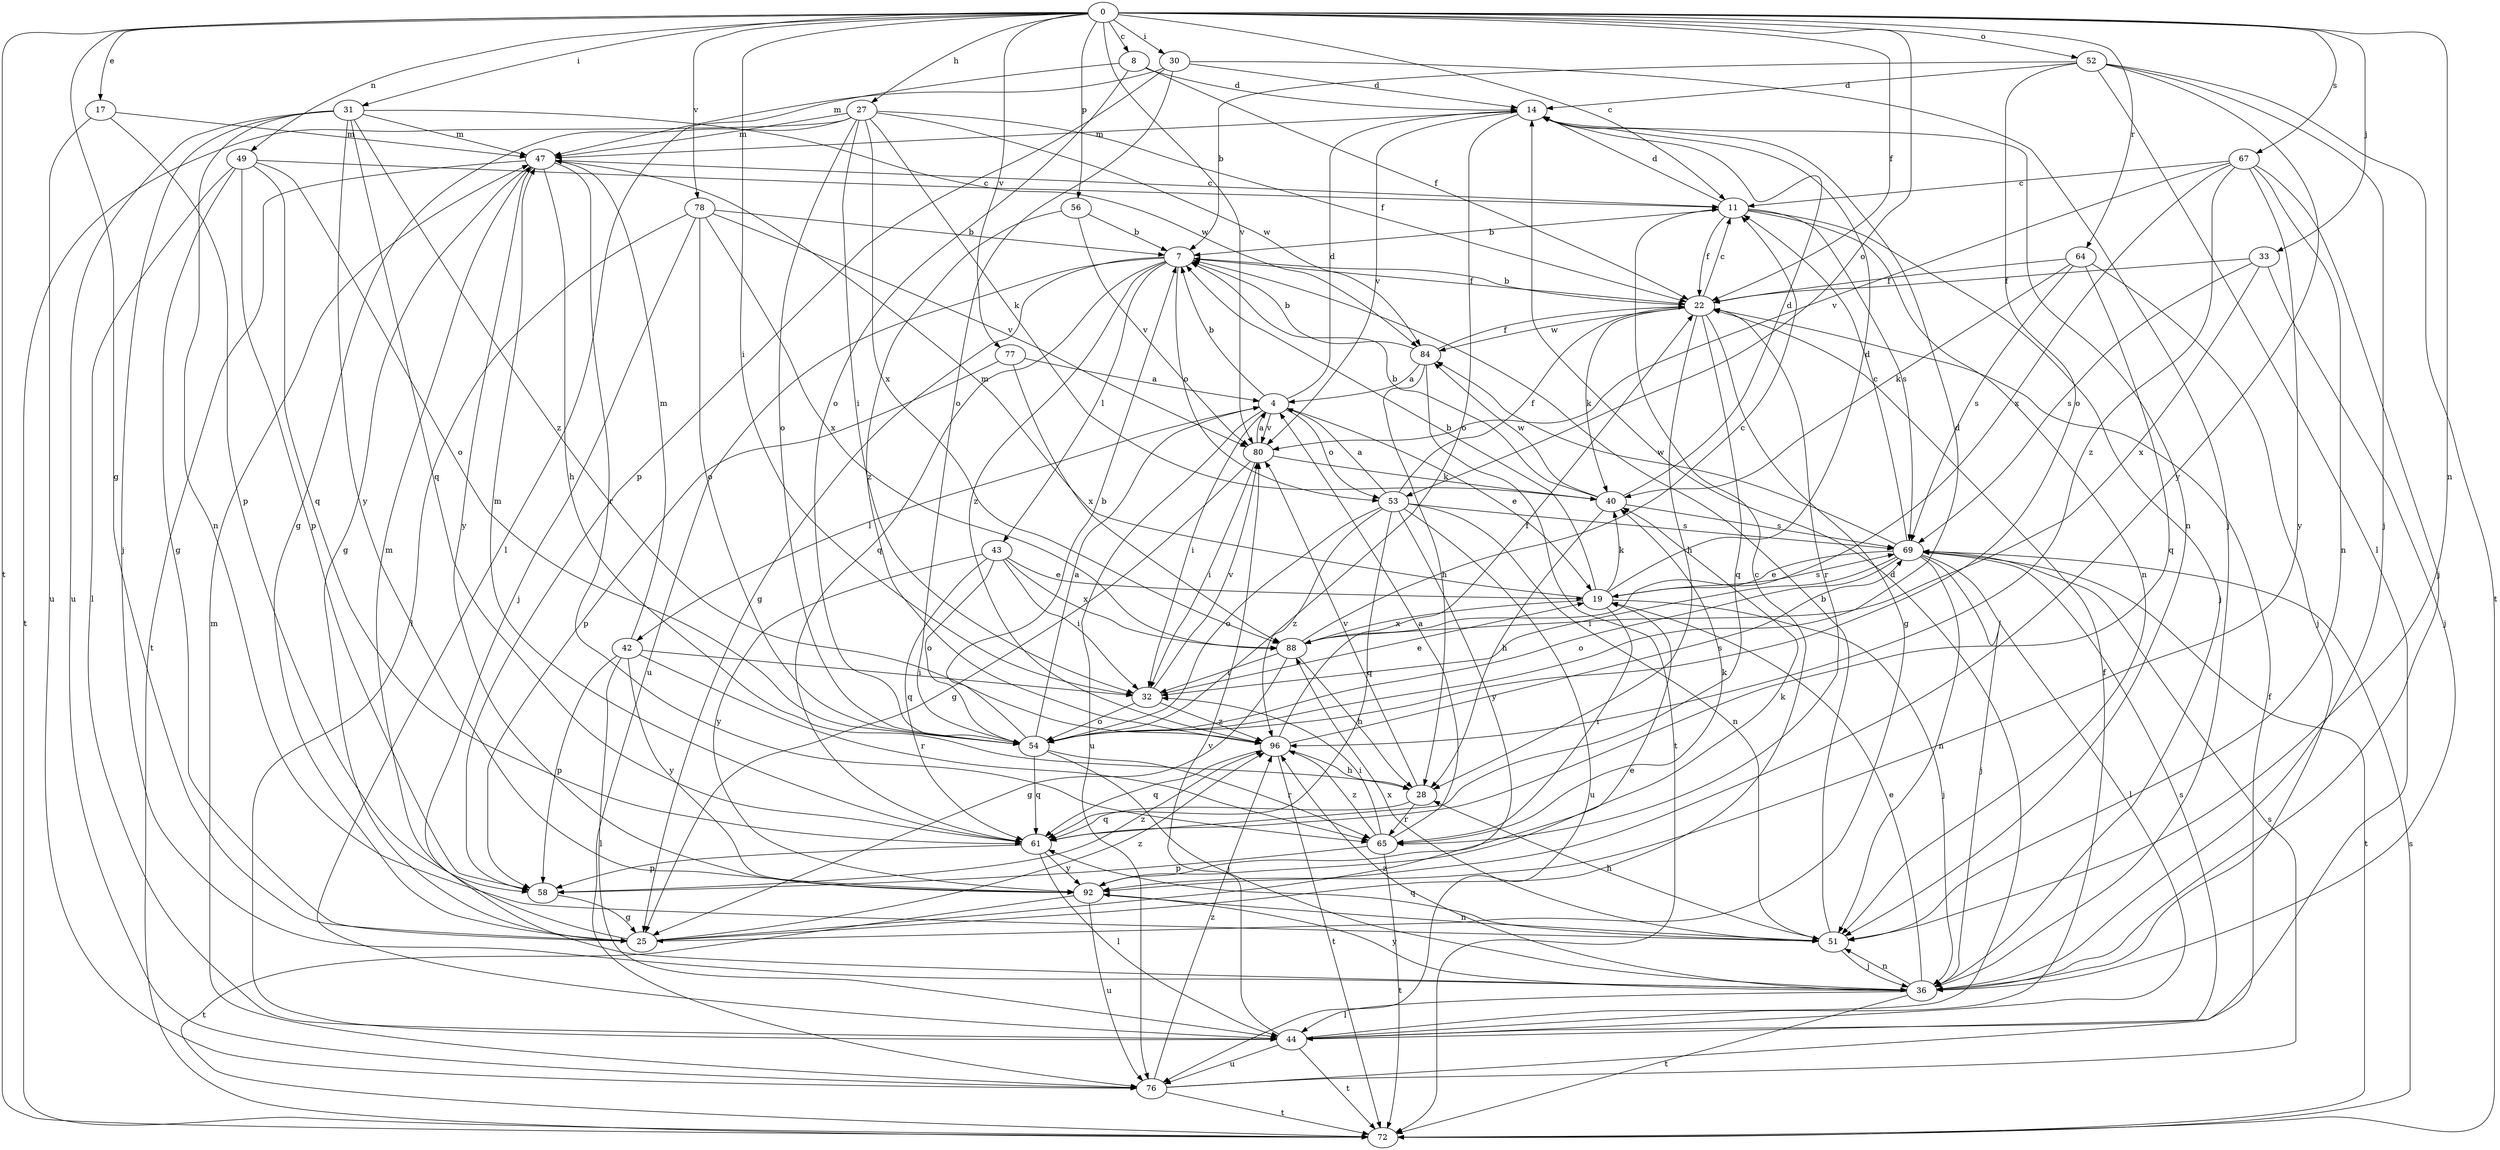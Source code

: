 strict digraph  {
0;
4;
7;
8;
11;
14;
17;
19;
22;
25;
27;
28;
30;
31;
32;
33;
36;
40;
42;
43;
44;
47;
49;
51;
52;
53;
54;
56;
58;
61;
64;
65;
67;
69;
72;
76;
77;
78;
80;
84;
88;
92;
96;
0 -> 8  [label=c];
0 -> 11  [label=c];
0 -> 17  [label=e];
0 -> 22  [label=f];
0 -> 25  [label=g];
0 -> 27  [label=h];
0 -> 30  [label=i];
0 -> 31  [label=i];
0 -> 32  [label=i];
0 -> 33  [label=j];
0 -> 49  [label=n];
0 -> 51  [label=n];
0 -> 52  [label=o];
0 -> 53  [label=o];
0 -> 56  [label=p];
0 -> 64  [label=r];
0 -> 67  [label=s];
0 -> 72  [label=t];
0 -> 77  [label=v];
0 -> 78  [label=v];
0 -> 80  [label=v];
4 -> 7  [label=b];
4 -> 14  [label=d];
4 -> 19  [label=e];
4 -> 32  [label=i];
4 -> 42  [label=l];
4 -> 53  [label=o];
4 -> 76  [label=u];
4 -> 80  [label=v];
7 -> 22  [label=f];
7 -> 25  [label=g];
7 -> 43  [label=l];
7 -> 53  [label=o];
7 -> 61  [label=q];
7 -> 76  [label=u];
7 -> 96  [label=z];
8 -> 14  [label=d];
8 -> 22  [label=f];
8 -> 44  [label=l];
8 -> 54  [label=o];
11 -> 7  [label=b];
11 -> 14  [label=d];
11 -> 22  [label=f];
11 -> 36  [label=j];
11 -> 51  [label=n];
11 -> 69  [label=s];
14 -> 47  [label=m];
14 -> 51  [label=n];
14 -> 54  [label=o];
14 -> 80  [label=v];
17 -> 47  [label=m];
17 -> 58  [label=p];
17 -> 76  [label=u];
19 -> 7  [label=b];
19 -> 14  [label=d];
19 -> 36  [label=j];
19 -> 40  [label=k];
19 -> 47  [label=m];
19 -> 65  [label=r];
19 -> 69  [label=s];
19 -> 88  [label=x];
22 -> 7  [label=b];
22 -> 11  [label=c];
22 -> 25  [label=g];
22 -> 28  [label=h];
22 -> 40  [label=k];
22 -> 61  [label=q];
22 -> 65  [label=r];
22 -> 84  [label=w];
25 -> 11  [label=c];
25 -> 19  [label=e];
25 -> 47  [label=m];
25 -> 96  [label=z];
27 -> 22  [label=f];
27 -> 25  [label=g];
27 -> 32  [label=i];
27 -> 40  [label=k];
27 -> 47  [label=m];
27 -> 54  [label=o];
27 -> 72  [label=t];
27 -> 84  [label=w];
27 -> 88  [label=x];
28 -> 61  [label=q];
28 -> 65  [label=r];
28 -> 80  [label=v];
30 -> 14  [label=d];
30 -> 36  [label=j];
30 -> 47  [label=m];
30 -> 54  [label=o];
30 -> 58  [label=p];
31 -> 36  [label=j];
31 -> 47  [label=m];
31 -> 51  [label=n];
31 -> 61  [label=q];
31 -> 76  [label=u];
31 -> 84  [label=w];
31 -> 92  [label=y];
31 -> 96  [label=z];
32 -> 19  [label=e];
32 -> 54  [label=o];
32 -> 80  [label=v];
32 -> 96  [label=z];
33 -> 22  [label=f];
33 -> 36  [label=j];
33 -> 69  [label=s];
33 -> 88  [label=x];
36 -> 19  [label=e];
36 -> 44  [label=l];
36 -> 51  [label=n];
36 -> 72  [label=t];
36 -> 92  [label=y];
36 -> 96  [label=z];
40 -> 7  [label=b];
40 -> 14  [label=d];
40 -> 28  [label=h];
40 -> 69  [label=s];
40 -> 84  [label=w];
42 -> 32  [label=i];
42 -> 44  [label=l];
42 -> 47  [label=m];
42 -> 58  [label=p];
42 -> 65  [label=r];
42 -> 92  [label=y];
43 -> 19  [label=e];
43 -> 32  [label=i];
43 -> 54  [label=o];
43 -> 61  [label=q];
43 -> 88  [label=x];
43 -> 92  [label=y];
44 -> 14  [label=d];
44 -> 22  [label=f];
44 -> 69  [label=s];
44 -> 72  [label=t];
44 -> 76  [label=u];
44 -> 80  [label=v];
47 -> 11  [label=c];
47 -> 25  [label=g];
47 -> 28  [label=h];
47 -> 65  [label=r];
47 -> 72  [label=t];
47 -> 92  [label=y];
49 -> 11  [label=c];
49 -> 25  [label=g];
49 -> 44  [label=l];
49 -> 54  [label=o];
49 -> 58  [label=p];
49 -> 61  [label=q];
51 -> 7  [label=b];
51 -> 28  [label=h];
51 -> 36  [label=j];
51 -> 61  [label=q];
51 -> 88  [label=x];
52 -> 7  [label=b];
52 -> 14  [label=d];
52 -> 36  [label=j];
52 -> 44  [label=l];
52 -> 54  [label=o];
52 -> 72  [label=t];
52 -> 92  [label=y];
53 -> 4  [label=a];
53 -> 22  [label=f];
53 -> 51  [label=n];
53 -> 54  [label=o];
53 -> 61  [label=q];
53 -> 69  [label=s];
53 -> 76  [label=u];
53 -> 92  [label=y];
53 -> 96  [label=z];
54 -> 4  [label=a];
54 -> 7  [label=b];
54 -> 14  [label=d];
54 -> 36  [label=j];
54 -> 61  [label=q];
54 -> 65  [label=r];
56 -> 7  [label=b];
56 -> 80  [label=v];
56 -> 96  [label=z];
58 -> 25  [label=g];
58 -> 96  [label=z];
61 -> 44  [label=l];
61 -> 47  [label=m];
61 -> 58  [label=p];
61 -> 92  [label=y];
64 -> 22  [label=f];
64 -> 36  [label=j];
64 -> 40  [label=k];
64 -> 61  [label=q];
64 -> 69  [label=s];
65 -> 4  [label=a];
65 -> 32  [label=i];
65 -> 40  [label=k];
65 -> 58  [label=p];
65 -> 72  [label=t];
65 -> 96  [label=z];
67 -> 11  [label=c];
67 -> 36  [label=j];
67 -> 51  [label=n];
67 -> 80  [label=v];
67 -> 88  [label=x];
67 -> 92  [label=y];
67 -> 96  [label=z];
69 -> 11  [label=c];
69 -> 19  [label=e];
69 -> 32  [label=i];
69 -> 36  [label=j];
69 -> 44  [label=l];
69 -> 51  [label=n];
69 -> 54  [label=o];
69 -> 72  [label=t];
69 -> 84  [label=w];
72 -> 69  [label=s];
76 -> 22  [label=f];
76 -> 47  [label=m];
76 -> 69  [label=s];
76 -> 72  [label=t];
76 -> 96  [label=z];
77 -> 4  [label=a];
77 -> 58  [label=p];
77 -> 88  [label=x];
78 -> 7  [label=b];
78 -> 36  [label=j];
78 -> 44  [label=l];
78 -> 54  [label=o];
78 -> 80  [label=v];
78 -> 88  [label=x];
80 -> 4  [label=a];
80 -> 25  [label=g];
80 -> 32  [label=i];
80 -> 40  [label=k];
84 -> 4  [label=a];
84 -> 7  [label=b];
84 -> 22  [label=f];
84 -> 28  [label=h];
84 -> 72  [label=t];
88 -> 11  [label=c];
88 -> 25  [label=g];
88 -> 28  [label=h];
88 -> 32  [label=i];
92 -> 40  [label=k];
92 -> 51  [label=n];
92 -> 72  [label=t];
92 -> 76  [label=u];
96 -> 22  [label=f];
96 -> 28  [label=h];
96 -> 61  [label=q];
96 -> 69  [label=s];
96 -> 72  [label=t];
}
